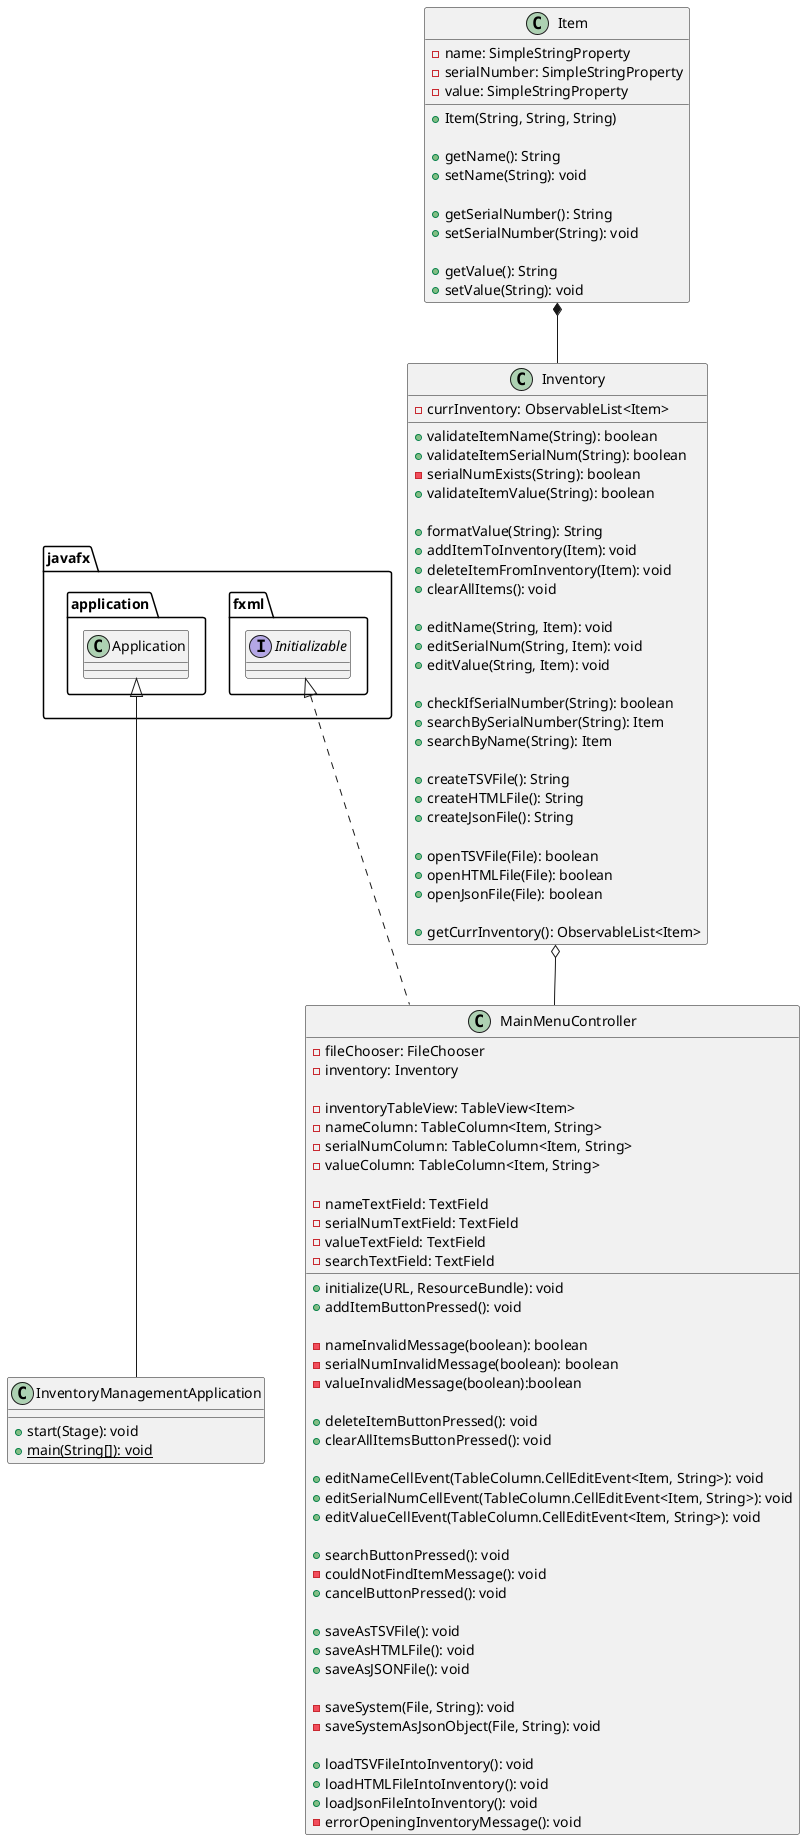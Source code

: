 /*
 *  UCF COP3330 Fall 2021 Application Assignment 2 Solution
 *  Copyright 2021 Zakaria Antifit
 */

@startuml
'https://plantuml.com/class-diagram

javafx.application.Application <|-- InventoryManagementApplication
class MainMenuController implements javafx.fxml.Initializable
Item *-- Inventory
Inventory o-- MainMenuController

class InventoryManagementApplication {
    + start(Stage): void
    + {static} main(String[]): void
}

class MainMenuController {
    - fileChooser: FileChooser
    - inventory: Inventory

    'FXML variables
    - inventoryTableView: TableView<Item>
    - nameColumn: TableColumn<Item, String>
    - serialNumColumn: TableColumn<Item, String>
    - valueColumn: TableColumn<Item, String>

    - nameTextField: TextField
    - serialNumTextField: TextField
    - valueTextField: TextField
    - searchTextField: TextField

    + initialize(URL, ResourceBundle): void
    + addItemButtonPressed(): void

    - nameInvalidMessage(boolean): boolean
    - serialNumInvalidMessage(boolean): boolean
    - valueInvalidMessage(boolean):boolean

    + deleteItemButtonPressed(): void
    + clearAllItemsButtonPressed(): void

    + editNameCellEvent(TableColumn.CellEditEvent<Item, String>): void
    + editSerialNumCellEvent(TableColumn.CellEditEvent<Item, String>): void
    + editValueCellEvent(TableColumn.CellEditEvent<Item, String>): void

    + searchButtonPressed(): void
    - couldNotFindItemMessage(): void
    + cancelButtonPressed(): void

    + saveAsTSVFile(): void
    + saveAsHTMLFile(): void
    + saveAsJSONFile(): void

    - saveSystem(File, String): void
    - saveSystemAsJsonObject(File, String): void

    + loadTSVFileIntoInventory(): void
    + loadHTMLFileIntoInventory(): void
    + loadJsonFileIntoInventory(): void
    - errorOpeningInventoryMessage(): void
}

class Inventory {
    - currInventory: ObservableList<Item>

    + validateItemName(String): boolean
    + validateItemSerialNum(String): boolean
    - serialNumExists(String): boolean
    + validateItemValue(String): boolean

    + formatValue(String): String
    + addItemToInventory(Item): void
    + deleteItemFromInventory(Item): void
    + clearAllItems(): void

    + editName(String, Item): void
    + editSerialNum(String, Item): void
    + editValue(String, Item): void

    + checkIfSerialNumber(String): boolean
    + searchBySerialNumber(String): Item
    + searchByName(String): Item

    + createTSVFile(): String
    + createHTMLFile(): String
    + createJsonFile(): String

    + openTSVFile(File): boolean
    + openHTMLFile(File): boolean
    + openJsonFile(File): boolean

    + getCurrInventory(): ObservableList<Item>
}

class Item {
    - name: SimpleStringProperty
    - serialNumber: SimpleStringProperty
    - value: SimpleStringProperty

    + Item(String, String, String)

    + getName(): String
    + setName(String): void

    + getSerialNumber(): String
    + setSerialNumber(String): void

    + getValue(): String
    + setValue(String): void
}


@enduml